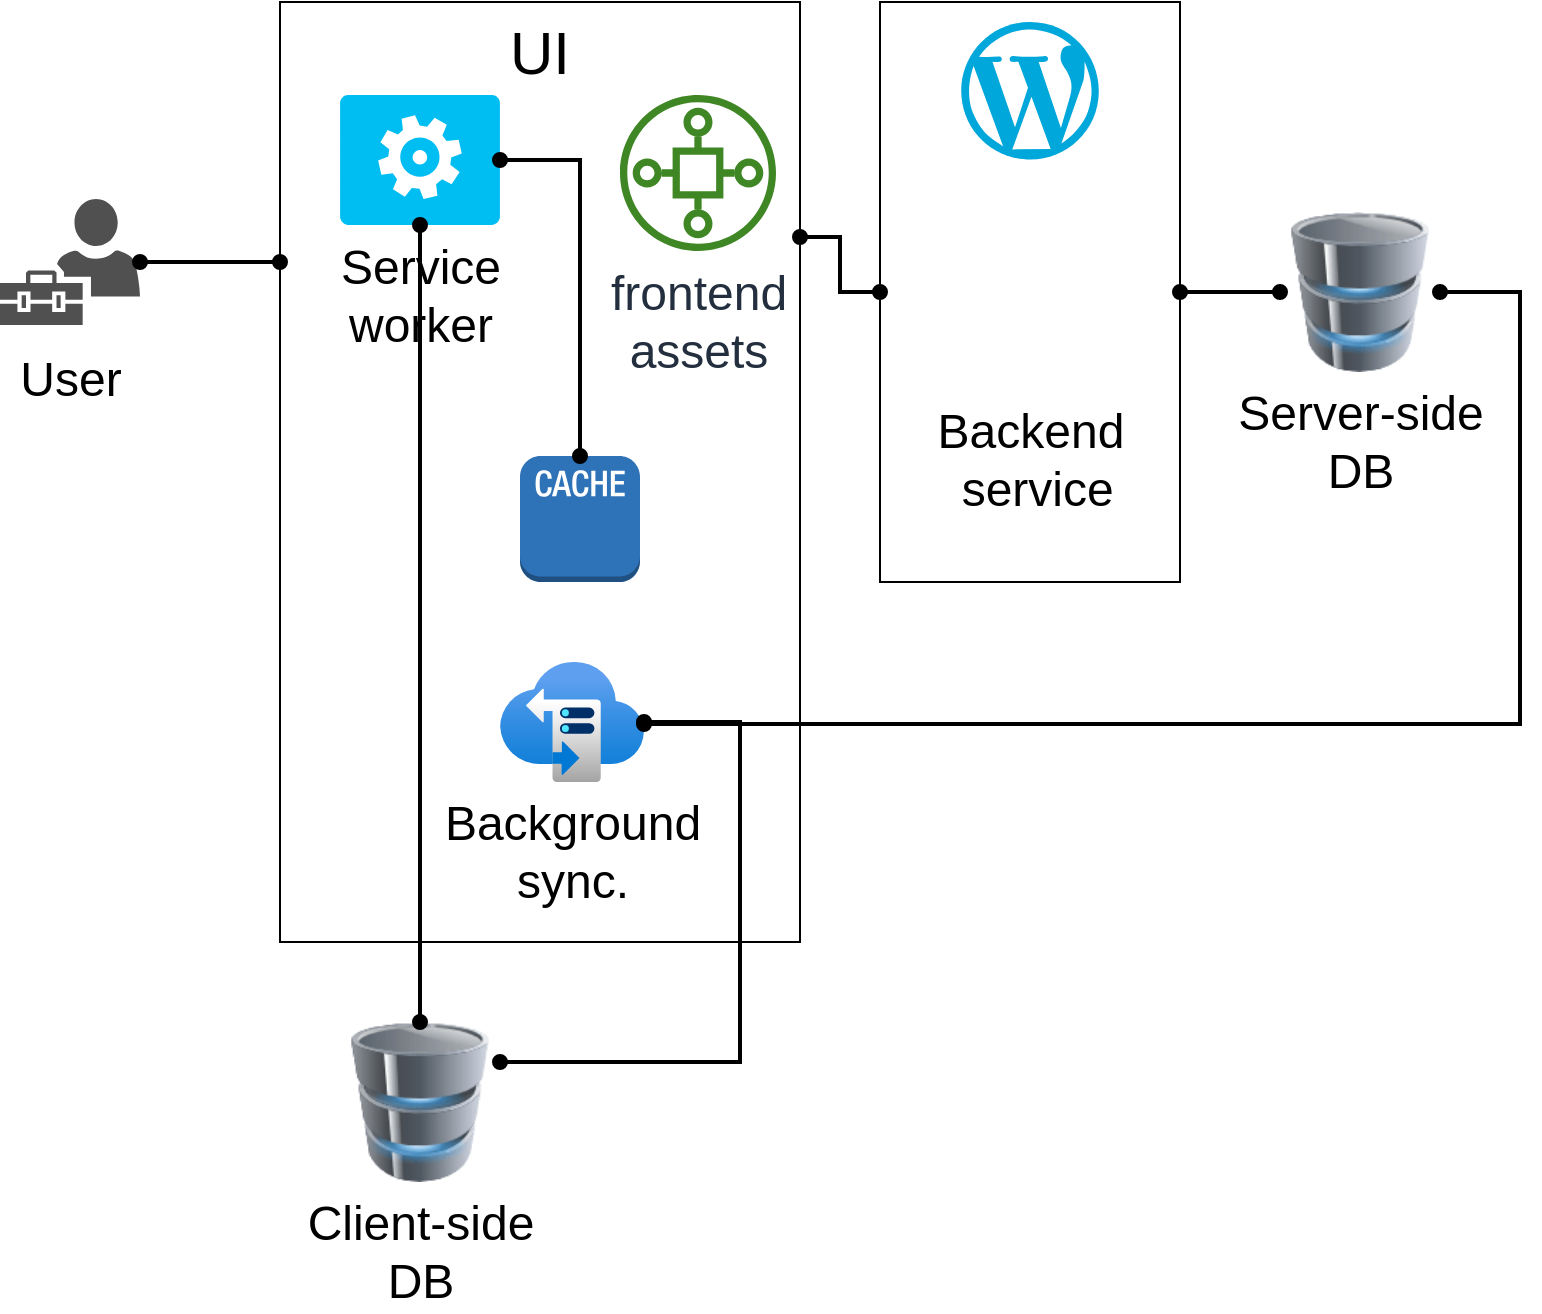 <mxfile version="20.2.3" type="github">
  <diagram id="cR9EuCwvaOqZ7IE8_LmC" name="Page-1">
    <mxGraphModel dx="1374" dy="759" grid="1" gridSize="10" guides="1" tooltips="1" connect="1" arrows="1" fold="1" page="1" pageScale="1" pageWidth="850" pageHeight="1100" math="0" shadow="0">
      <root>
        <mxCell id="0" />
        <mxCell id="1" parent="0" />
        <mxCell id="axV2dNaei7y7_R_Oujo1-2" value="&lt;div align=&quot;center&quot;&gt;&lt;br&gt;&lt;/div&gt;" style="rounded=0;whiteSpace=wrap;html=1;fontSize=30;align=center;" parent="1" vertex="1">
          <mxGeometry x="170" y="80" width="260" height="470" as="geometry" />
        </mxCell>
        <mxCell id="axV2dNaei7y7_R_Oujo1-5" value="" style="rounded=0;whiteSpace=wrap;html=1;fontSize=30;" parent="1" vertex="1">
          <mxGeometry x="470" y="80" width="150" height="290" as="geometry" />
        </mxCell>
        <mxCell id="axV2dNaei7y7_R_Oujo1-6" value="&lt;div style=&quot;font-size: 24px;&quot;&gt;&lt;font style=&quot;font-size: 24px;&quot;&gt;Server-side&lt;/font&gt;&lt;/div&gt;&lt;div style=&quot;font-size: 24px;&quot;&gt;&lt;font style=&quot;font-size: 24px;&quot;&gt;DB&lt;/font&gt;&lt;/div&gt;" style="image;html=1;image=img/lib/clip_art/computers/Database_128x128.png;fontSize=40;labelPosition=center;verticalLabelPosition=bottom;align=center;verticalAlign=top;" parent="1" vertex="1">
          <mxGeometry x="670" y="185" width="80" height="80" as="geometry" />
        </mxCell>
        <mxCell id="axV2dNaei7y7_R_Oujo1-7" value="" style="dashed=0;outlineConnect=0;html=1;align=center;labelPosition=center;verticalLabelPosition=bottom;verticalAlign=top;shape=mxgraph.weblogos.wordpress_2;fillColor=#00A7DA;strokeColor=none;fontSize=40;" parent="1" vertex="1">
          <mxGeometry x="510.6" y="90" width="68.8" height="68.8" as="geometry" />
        </mxCell>
        <mxCell id="axV2dNaei7y7_R_Oujo1-8" value="&lt;p style=&quot;line-height: 0.9; font-size: 24px;&quot;&gt;&lt;/p&gt;&lt;div style=&quot;font-size: 24px;&quot;&gt;&lt;font style=&quot;font-size: 24px;&quot;&gt;Backend&lt;/font&gt;&lt;/div&gt;&lt;div style=&quot;font-size: 24px;&quot;&gt;&lt;font style=&quot;font-size: 24px;&quot;&gt;&amp;nbsp;service&lt;/font&gt;&lt;/div&gt;&lt;p style=&quot;font-size: 24px;&quot;&gt;&lt;/p&gt;" style="shape=image;html=1;verticalAlign=top;verticalLabelPosition=bottom;labelBackgroundColor=#ffffff;imageAspect=0;aspect=fixed;image=https://cdn3.iconfinder.com/data/icons/essential-pack/32/57-File_Format-Php-128.png;fontSize=40;" parent="1" vertex="1">
          <mxGeometry x="505" y="170" width="80" height="80" as="geometry" />
        </mxCell>
        <mxCell id="axV2dNaei7y7_R_Oujo1-11" value="&lt;font style=&quot;font-size: 24px;&quot;&gt;User&lt;/font&gt;" style="sketch=0;pointerEvents=1;shadow=0;dashed=0;html=1;strokeColor=none;labelPosition=center;verticalLabelPosition=bottom;verticalAlign=top;align=center;fillColor=#505050;shape=mxgraph.mscae.intune.user_management;fontSize=30;" parent="1" vertex="1">
          <mxGeometry x="30" y="178.5" width="70" height="63" as="geometry" />
        </mxCell>
        <mxCell id="axV2dNaei7y7_R_Oujo1-13" value="&lt;font style=&quot;font-size: 24px;&quot;&gt;Service &lt;br&gt;worker&lt;/font&gt;" style="verticalLabelPosition=bottom;html=1;verticalAlign=top;align=center;strokeColor=none;fillColor=#00BEF2;shape=mxgraph.azure.worker_role;" parent="1" vertex="1">
          <mxGeometry x="200" y="126.5" width="80" height="65" as="geometry" />
        </mxCell>
        <mxCell id="axV2dNaei7y7_R_Oujo1-14" value="&lt;div style=&quot;font-size: 24px;&quot;&gt;&lt;font style=&quot;font-size: 24px;&quot;&gt;Client-side&lt;/font&gt;&lt;/div&gt;&lt;div style=&quot;font-size: 24px;&quot;&gt;&lt;font style=&quot;font-size: 24px;&quot;&gt;DB&lt;/font&gt;&lt;/div&gt;" style="image;html=1;image=img/lib/clip_art/computers/Database_128x128.png;fontSize=40;labelPosition=center;verticalLabelPosition=bottom;align=center;verticalAlign=top;" parent="1" vertex="1">
          <mxGeometry x="200" y="590" width="80" height="80" as="geometry" />
        </mxCell>
        <mxCell id="axV2dNaei7y7_R_Oujo1-18" style="edgeStyle=orthogonalEdgeStyle;rounded=0;orthogonalLoop=1;jettySize=auto;html=1;exitX=0;exitY=0.5;exitDx=0;exitDy=0;entryX=1;entryY=0.25;entryDx=0;entryDy=0;strokeWidth=2;endArrow=oval;endFill=1;startArrow=oval;startFill=1;" parent="1" source="axV2dNaei7y7_R_Oujo1-5" target="axV2dNaei7y7_R_Oujo1-2" edge="1">
          <mxGeometry relative="1" as="geometry" />
        </mxCell>
        <mxCell id="axV2dNaei7y7_R_Oujo1-3" style="edgeStyle=orthogonalEdgeStyle;rounded=0;orthogonalLoop=1;jettySize=auto;html=1;entryX=0;entryY=0.5;entryDx=0;entryDy=0;fontSize=30;endArrow=oval;endFill=1;strokeWidth=2;startArrow=oval;startFill=1;" parent="1" source="axV2dNaei7y7_R_Oujo1-5" target="axV2dNaei7y7_R_Oujo1-6" edge="1">
          <mxGeometry relative="1" as="geometry" />
        </mxCell>
        <mxCell id="axV2dNaei7y7_R_Oujo1-10" style="edgeStyle=orthogonalEdgeStyle;rounded=0;orthogonalLoop=1;jettySize=auto;html=1;fontSize=30;endArrow=oval;endFill=1;strokeWidth=2;startArrow=oval;startFill=1;" parent="1" source="axV2dNaei7y7_R_Oujo1-11" edge="1">
          <mxGeometry relative="1" as="geometry">
            <mxPoint x="170" y="210" as="targetPoint" />
          </mxGeometry>
        </mxCell>
        <mxCell id="axV2dNaei7y7_R_Oujo1-19" value="&lt;font style=&quot;font-size: 30px;&quot;&gt;UI&lt;/font&gt;" style="text;html=1;strokeColor=none;fillColor=none;align=center;verticalAlign=middle;whiteSpace=wrap;rounded=0;" parent="1" vertex="1">
          <mxGeometry x="270" y="90" width="60" height="30" as="geometry" />
        </mxCell>
        <mxCell id="axV2dNaei7y7_R_Oujo1-20" value="&lt;font style=&quot;font-size: 24px;&quot;&gt;Background&lt;br&gt; sync.&lt;/font&gt;" style="aspect=fixed;html=1;points=[];align=center;image;fontSize=12;image=img/lib/azure2/storage/Storage_Sync_Services.svg;" parent="1" vertex="1">
          <mxGeometry x="280" y="410" width="72" height="60" as="geometry" />
        </mxCell>
        <mxCell id="axV2dNaei7y7_R_Oujo1-21" value="&lt;font style=&quot;font-size: 24px;&quot;&gt;frontend&lt;br&gt; assets&lt;/font&gt;" style="sketch=0;outlineConnect=0;fontColor=#232F3E;gradientColor=none;fillColor=#3F8624;strokeColor=none;dashed=0;verticalLabelPosition=bottom;verticalAlign=top;align=center;html=1;fontSize=12;fontStyle=0;aspect=fixed;pointerEvents=1;shape=mxgraph.aws4.iot_sitewise_asset_model;" parent="1" vertex="1">
          <mxGeometry x="340" y="126.5" width="78" height="78" as="geometry" />
        </mxCell>
        <mxCell id="axV2dNaei7y7_R_Oujo1-22" style="edgeStyle=orthogonalEdgeStyle;rounded=0;orthogonalLoop=1;jettySize=auto;html=1;fontSize=30;startArrow=oval;startFill=1;endArrow=oval;endFill=1;strokeWidth=2;" parent="1" source="axV2dNaei7y7_R_Oujo1-20" target="axV2dNaei7y7_R_Oujo1-14" edge="1">
          <mxGeometry relative="1" as="geometry">
            <mxPoint x="290" y="620" as="targetPoint" />
            <Array as="points">
              <mxPoint x="400" y="440" />
              <mxPoint x="400" y="610" />
            </Array>
          </mxGeometry>
        </mxCell>
        <mxCell id="axV2dNaei7y7_R_Oujo1-23" style="edgeStyle=orthogonalEdgeStyle;rounded=0;orthogonalLoop=1;jettySize=auto;html=1;entryX=1;entryY=0.5;entryDx=0;entryDy=0;fontSize=30;startArrow=oval;startFill=1;endArrow=oval;endFill=1;strokeWidth=2;exitX=1;exitY=0.517;exitDx=0;exitDy=0;exitPerimeter=0;" parent="1" source="axV2dNaei7y7_R_Oujo1-20" target="axV2dNaei7y7_R_Oujo1-6" edge="1">
          <mxGeometry relative="1" as="geometry">
            <Array as="points">
              <mxPoint x="790" y="441" />
              <mxPoint x="790" y="225" />
            </Array>
          </mxGeometry>
        </mxCell>
        <mxCell id="axV2dNaei7y7_R_Oujo1-24" value="" style="outlineConnect=0;dashed=0;verticalLabelPosition=bottom;verticalAlign=top;align=center;html=1;shape=mxgraph.aws3.cache_node;fillColor=#2E73B8;gradientColor=none;fontSize=30;" parent="1" vertex="1">
          <mxGeometry x="290" y="307" width="60" height="63" as="geometry" />
        </mxCell>
        <mxCell id="axV2dNaei7y7_R_Oujo1-25" style="edgeStyle=orthogonalEdgeStyle;rounded=0;orthogonalLoop=1;jettySize=auto;html=1;fontSize=30;startArrow=oval;startFill=1;endArrow=oval;endFill=1;strokeWidth=2;" parent="1" source="axV2dNaei7y7_R_Oujo1-13" target="axV2dNaei7y7_R_Oujo1-24" edge="1">
          <mxGeometry relative="1" as="geometry" />
        </mxCell>
        <mxCell id="0luzzkYnMWXPSMVpzAQw-3" style="edgeStyle=orthogonalEdgeStyle;rounded=0;orthogonalLoop=1;jettySize=auto;html=1;exitX=0.5;exitY=1;exitDx=0;exitDy=0;exitPerimeter=0;entryX=0.5;entryY=0;entryDx=0;entryDy=0;fontSize=24;endArrow=oval;endFill=1;strokeWidth=2;startArrow=oval;startFill=1;" edge="1" parent="1" source="axV2dNaei7y7_R_Oujo1-13" target="axV2dNaei7y7_R_Oujo1-14">
          <mxGeometry relative="1" as="geometry" />
        </mxCell>
      </root>
    </mxGraphModel>
  </diagram>
</mxfile>
